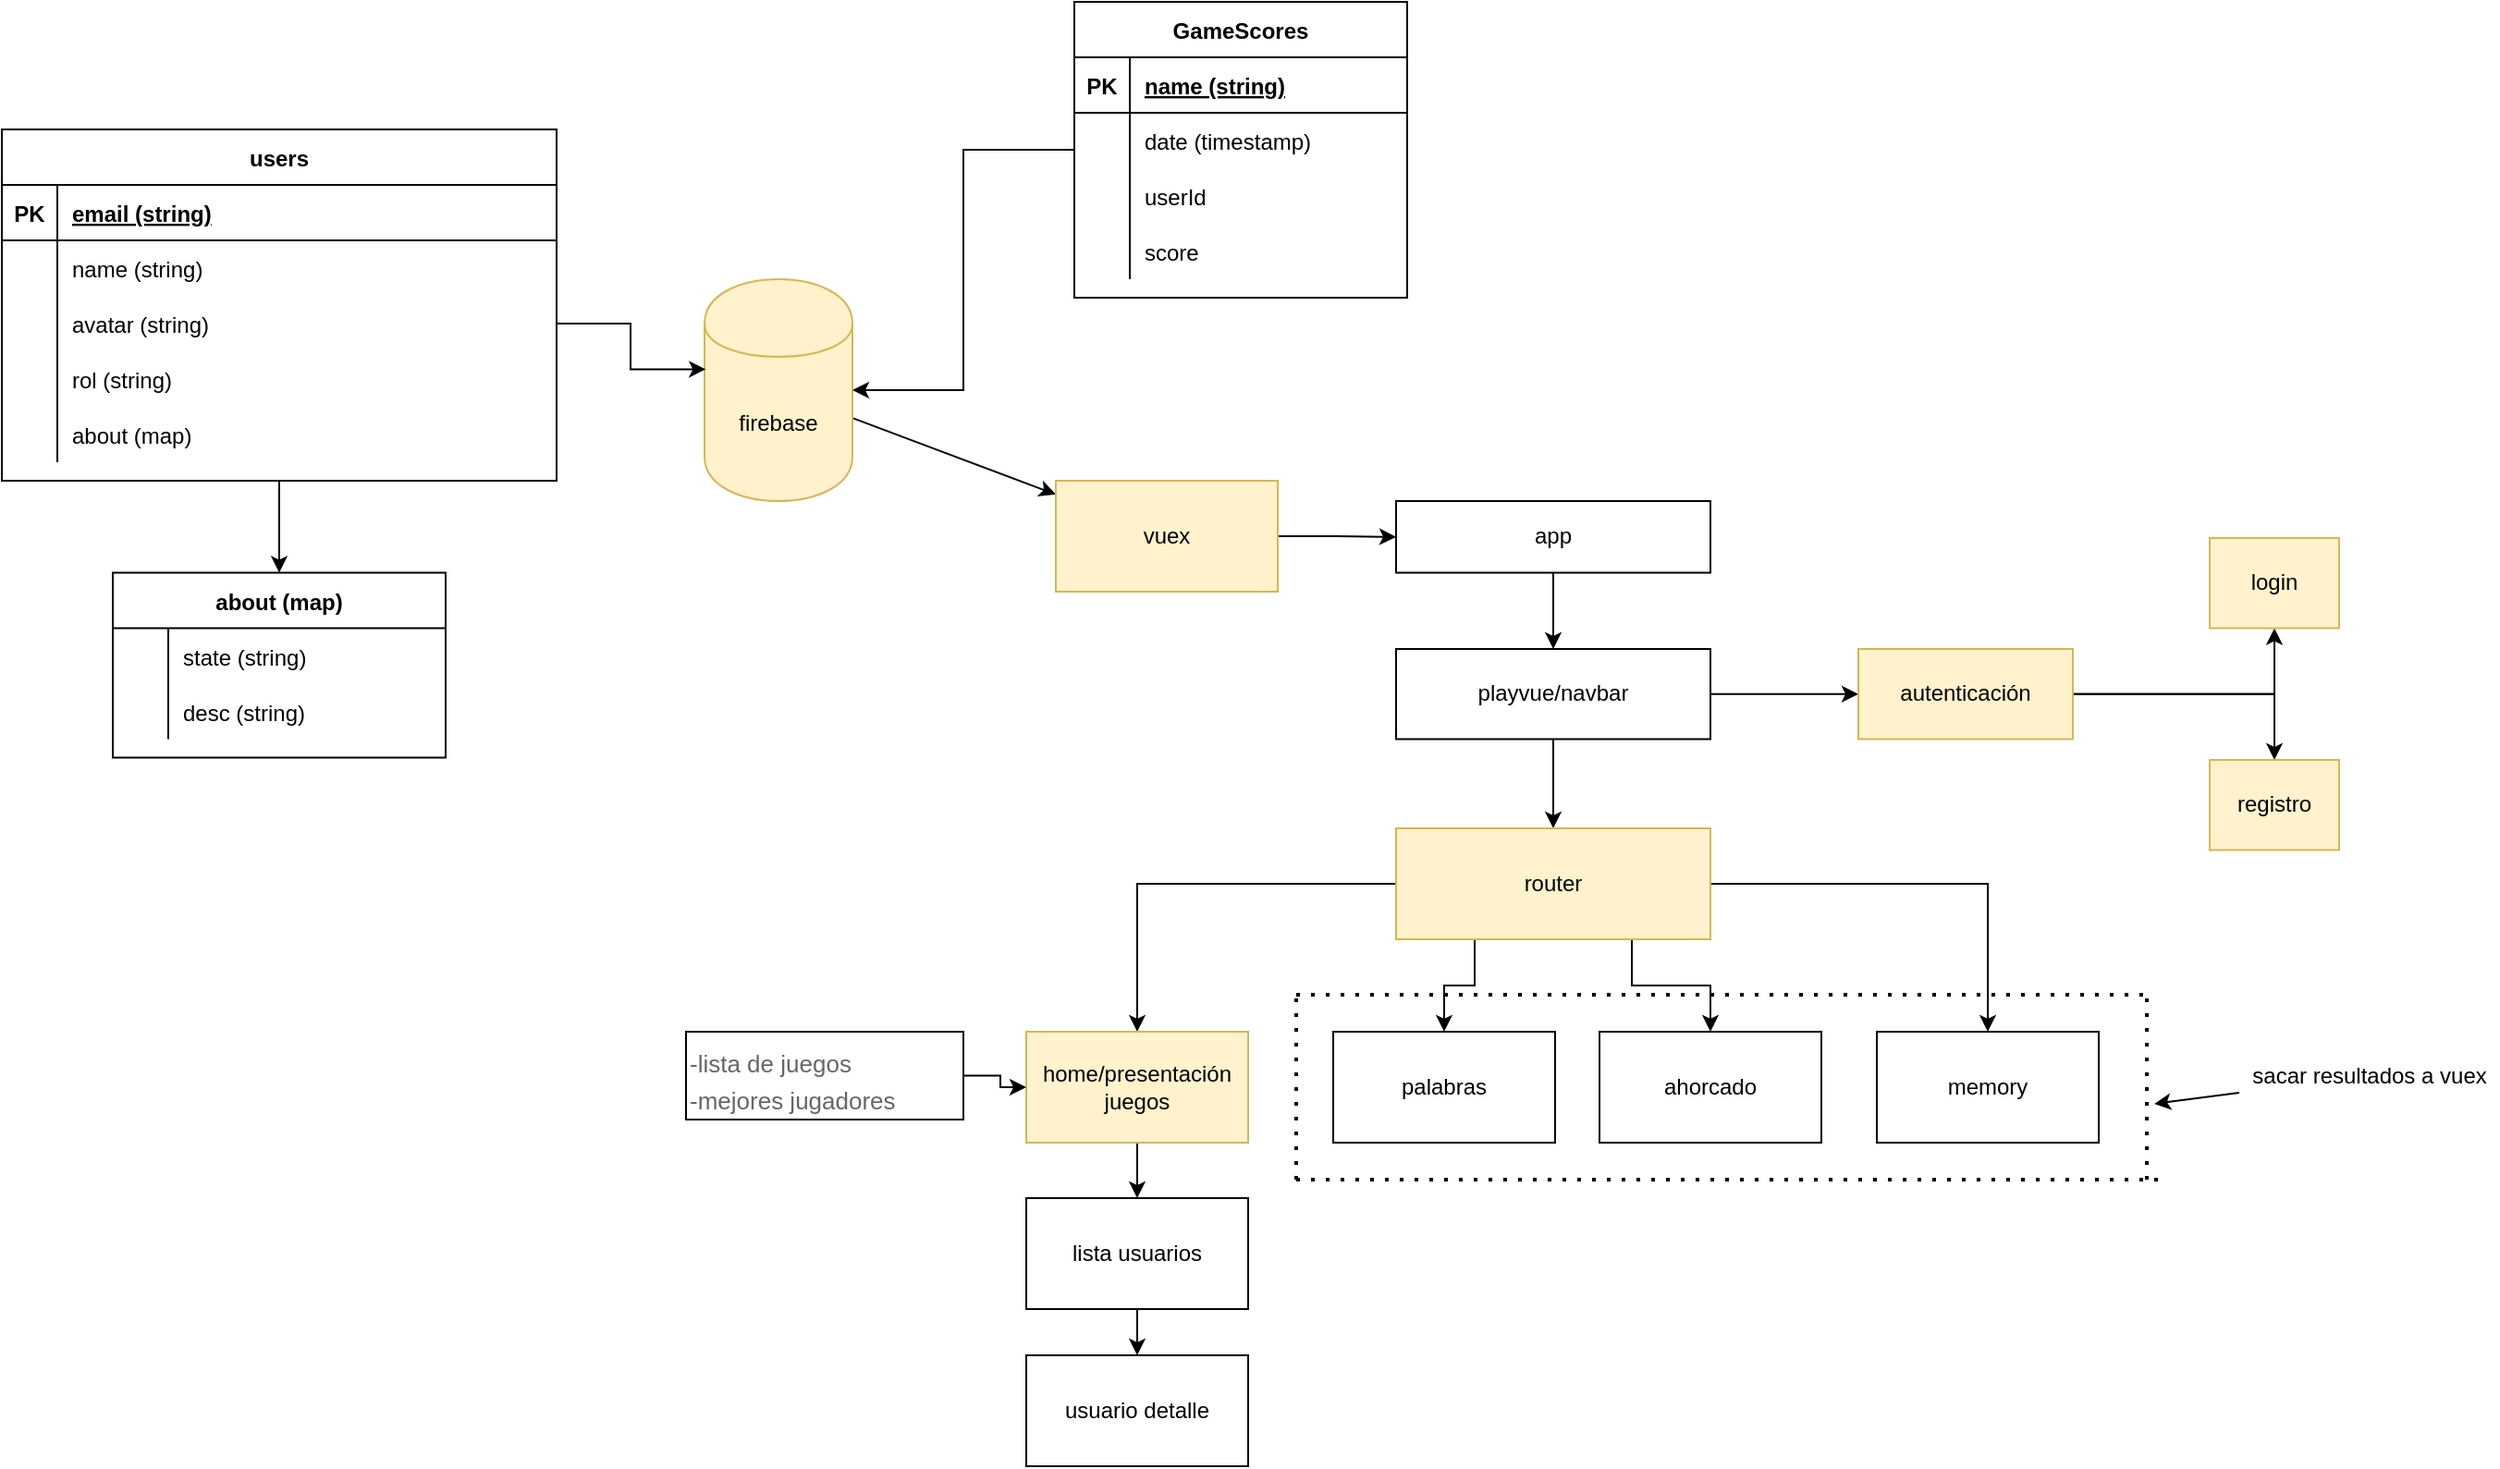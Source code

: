 <mxfile version="13.4.5" type="device"><diagram id="Yz65JsmCdJeHMyzT-jQj" name="Página-1"><mxGraphModel dx="3716" dy="1183" grid="1" gridSize="10" guides="1" tooltips="1" connect="1" arrows="1" fold="1" page="1" pageScale="1" pageWidth="827" pageHeight="1169" math="0" shadow="0"><root><mxCell id="0"/><mxCell id="1" parent="0"/><mxCell id="ZxifCQnTWuXK_v8yMoZk-3" value="" style="edgeStyle=orthogonalEdgeStyle;rounded=0;orthogonalLoop=1;jettySize=auto;html=1;" parent="1" source="ZxifCQnTWuXK_v8yMoZk-1" target="ZxifCQnTWuXK_v8yMoZk-2" edge="1"><mxGeometry relative="1" as="geometry"/></mxCell><mxCell id="ZxifCQnTWuXK_v8yMoZk-1" value="app" style="rounded=0;whiteSpace=wrap;html=1;" parent="1" vertex="1"><mxGeometry x="-96" y="300" width="170" height="38.75" as="geometry"/></mxCell><mxCell id="ZxifCQnTWuXK_v8yMoZk-5" value="" style="edgeStyle=orthogonalEdgeStyle;rounded=0;orthogonalLoop=1;jettySize=auto;html=1;" parent="1" source="ZxifCQnTWuXK_v8yMoZk-2" target="ZxifCQnTWuXK_v8yMoZk-4" edge="1"><mxGeometry relative="1" as="geometry"/></mxCell><mxCell id="ZxifCQnTWuXK_v8yMoZk-25" value="" style="edgeStyle=orthogonalEdgeStyle;rounded=0;orthogonalLoop=1;jettySize=auto;html=1;" parent="1" source="ZxifCQnTWuXK_v8yMoZk-2" target="ZxifCQnTWuXK_v8yMoZk-24" edge="1"><mxGeometry relative="1" as="geometry"/></mxCell><mxCell id="ZxifCQnTWuXK_v8yMoZk-2" value="playvue/navbar" style="rounded=0;whiteSpace=wrap;html=1;" parent="1" vertex="1"><mxGeometry x="-96" y="380" width="170" height="48.75" as="geometry"/></mxCell><mxCell id="edUMX0zz53sqkmaqKSVN-13" value="" style="edgeStyle=orthogonalEdgeStyle;rounded=0;orthogonalLoop=1;jettySize=auto;html=1;" parent="1" source="ZxifCQnTWuXK_v8yMoZk-24" target="edUMX0zz53sqkmaqKSVN-12" edge="1"><mxGeometry relative="1" as="geometry"/></mxCell><mxCell id="edUMX0zz53sqkmaqKSVN-15" value="" style="edgeStyle=orthogonalEdgeStyle;rounded=0;orthogonalLoop=1;jettySize=auto;html=1;" parent="1" source="ZxifCQnTWuXK_v8yMoZk-24" target="edUMX0zz53sqkmaqKSVN-14" edge="1"><mxGeometry relative="1" as="geometry"/></mxCell><mxCell id="ZxifCQnTWuXK_v8yMoZk-24" value="autenticación" style="rounded=0;whiteSpace=wrap;html=1;fillColor=#fff2cc;strokeColor=#d6b656;" parent="1" vertex="1"><mxGeometry x="154" y="380" width="116" height="48.75" as="geometry"/></mxCell><mxCell id="edUMX0zz53sqkmaqKSVN-14" value="registro" style="rounded=0;whiteSpace=wrap;html=1;fillColor=#fff2cc;strokeColor=#d6b656;" parent="1" vertex="1"><mxGeometry x="344" y="440" width="70" height="48.75" as="geometry"/></mxCell><mxCell id="edUMX0zz53sqkmaqKSVN-12" value="login" style="rounded=0;whiteSpace=wrap;html=1;fillColor=#fff2cc;strokeColor=#d6b656;" parent="1" vertex="1"><mxGeometry x="344" y="320" width="70" height="48.75" as="geometry"/></mxCell><mxCell id="ZxifCQnTWuXK_v8yMoZk-11" style="edgeStyle=orthogonalEdgeStyle;rounded=0;orthogonalLoop=1;jettySize=auto;html=1;entryX=0.5;entryY=0;entryDx=0;entryDy=0;" parent="1" source="ZxifCQnTWuXK_v8yMoZk-4" target="ZxifCQnTWuXK_v8yMoZk-7" edge="1"><mxGeometry relative="1" as="geometry"/></mxCell><mxCell id="ZxifCQnTWuXK_v8yMoZk-12" style="edgeStyle=orthogonalEdgeStyle;rounded=0;orthogonalLoop=1;jettySize=auto;html=1;exitX=0.25;exitY=1;exitDx=0;exitDy=0;" parent="1" source="ZxifCQnTWuXK_v8yMoZk-4" target="ZxifCQnTWuXK_v8yMoZk-8" edge="1"><mxGeometry relative="1" as="geometry"/></mxCell><mxCell id="ZxifCQnTWuXK_v8yMoZk-13" style="edgeStyle=orthogonalEdgeStyle;rounded=0;orthogonalLoop=1;jettySize=auto;html=1;exitX=0.75;exitY=1;exitDx=0;exitDy=0;" parent="1" source="ZxifCQnTWuXK_v8yMoZk-4" target="ZxifCQnTWuXK_v8yMoZk-9" edge="1"><mxGeometry relative="1" as="geometry"/></mxCell><mxCell id="ZxifCQnTWuXK_v8yMoZk-14" style="edgeStyle=orthogonalEdgeStyle;rounded=0;orthogonalLoop=1;jettySize=auto;html=1;exitX=1;exitY=0.5;exitDx=0;exitDy=0;" parent="1" source="ZxifCQnTWuXK_v8yMoZk-4" target="ZxifCQnTWuXK_v8yMoZk-10" edge="1"><mxGeometry relative="1" as="geometry"/></mxCell><mxCell id="ZxifCQnTWuXK_v8yMoZk-4" value="router" style="rounded=0;whiteSpace=wrap;html=1;fillColor=#fff2cc;strokeColor=#d6b656;" parent="1" vertex="1"><mxGeometry x="-96" y="477" width="170" height="60" as="geometry"/></mxCell><mxCell id="ZxifCQnTWuXK_v8yMoZk-16" value="" style="edgeStyle=orthogonalEdgeStyle;rounded=0;orthogonalLoop=1;jettySize=auto;html=1;" parent="1" source="ZxifCQnTWuXK_v8yMoZk-7" target="ZxifCQnTWuXK_v8yMoZk-15" edge="1"><mxGeometry relative="1" as="geometry"/></mxCell><mxCell id="ZxifCQnTWuXK_v8yMoZk-7" value="home/presentación&lt;br&gt;juegos" style="rounded=0;whiteSpace=wrap;html=1;fillColor=#fff2cc;strokeColor=#d6b656;" parent="1" vertex="1"><mxGeometry x="-296" y="587" width="120" height="60" as="geometry"/></mxCell><mxCell id="ZxifCQnTWuXK_v8yMoZk-21" value="" style="edgeStyle=orthogonalEdgeStyle;rounded=0;orthogonalLoop=1;jettySize=auto;html=1;" parent="1" source="ZxifCQnTWuXK_v8yMoZk-15" target="ZxifCQnTWuXK_v8yMoZk-20" edge="1"><mxGeometry relative="1" as="geometry"/></mxCell><mxCell id="ZxifCQnTWuXK_v8yMoZk-15" value="lista usuarios" style="rounded=0;whiteSpace=wrap;html=1;" parent="1" vertex="1"><mxGeometry x="-296" y="677" width="120" height="60" as="geometry"/></mxCell><mxCell id="ZxifCQnTWuXK_v8yMoZk-20" value="usuario detalle" style="rounded=0;whiteSpace=wrap;html=1;" parent="1" vertex="1"><mxGeometry x="-296" y="762" width="120" height="60" as="geometry"/></mxCell><mxCell id="ZxifCQnTWuXK_v8yMoZk-8" value="palabras" style="rounded=0;whiteSpace=wrap;html=1;" parent="1" vertex="1"><mxGeometry x="-130" y="587" width="120" height="60" as="geometry"/></mxCell><mxCell id="ZxifCQnTWuXK_v8yMoZk-9" value="ahorcado" style="rounded=0;whiteSpace=wrap;html=1;" parent="1" vertex="1"><mxGeometry x="14" y="587" width="120" height="60" as="geometry"/></mxCell><mxCell id="ZxifCQnTWuXK_v8yMoZk-10" value="memory" style="rounded=0;whiteSpace=wrap;html=1;" parent="1" vertex="1"><mxGeometry x="164" y="587" width="120" height="60" as="geometry"/></mxCell><mxCell id="edUMX0zz53sqkmaqKSVN-4" value="" style="rounded=0;orthogonalLoop=1;jettySize=auto;html=1;" parent="1" source="ZxifCQnTWuXK_v8yMoZk-22" target="edUMX0zz53sqkmaqKSVN-3" edge="1"><mxGeometry relative="1" as="geometry"/></mxCell><mxCell id="ZxifCQnTWuXK_v8yMoZk-22" value="firebase" style="shape=cylinder;whiteSpace=wrap;html=1;boundedLbl=1;backgroundOutline=1;fillColor=#fff2cc;strokeColor=#d6b656;" parent="1" vertex="1"><mxGeometry x="-470" y="180" width="80" height="120" as="geometry"/></mxCell><mxCell id="edUMX0zz53sqkmaqKSVN-5" value="" style="edgeStyle=orthogonalEdgeStyle;rounded=0;orthogonalLoop=1;jettySize=auto;html=1;" parent="1" source="edUMX0zz53sqkmaqKSVN-3" target="ZxifCQnTWuXK_v8yMoZk-1" edge="1"><mxGeometry relative="1" as="geometry"/></mxCell><mxCell id="edUMX0zz53sqkmaqKSVN-3" value="vuex" style="rounded=0;whiteSpace=wrap;html=1;fillColor=#fff2cc;strokeColor=#d6b656;" parent="1" vertex="1"><mxGeometry x="-280" y="289" width="120" height="60" as="geometry"/></mxCell><mxCell id="edUMX0zz53sqkmaqKSVN-6" value="" style="endArrow=none;dashed=1;html=1;dashPattern=1 3;strokeWidth=2;" parent="1" edge="1"><mxGeometry width="50" height="50" relative="1" as="geometry"><mxPoint x="-150" y="567" as="sourcePoint"/><mxPoint x="310" y="567" as="targetPoint"/></mxGeometry></mxCell><mxCell id="edUMX0zz53sqkmaqKSVN-7" value="" style="endArrow=none;dashed=1;html=1;dashPattern=1 3;strokeWidth=2;" parent="1" edge="1"><mxGeometry width="50" height="50" relative="1" as="geometry"><mxPoint x="-150" y="667" as="sourcePoint"/><mxPoint x="-150" y="567" as="targetPoint"/></mxGeometry></mxCell><mxCell id="edUMX0zz53sqkmaqKSVN-8" value="" style="endArrow=none;dashed=1;html=1;dashPattern=1 3;strokeWidth=2;" parent="1" edge="1"><mxGeometry width="50" height="50" relative="1" as="geometry"><mxPoint x="-150" y="667" as="sourcePoint"/><mxPoint x="320" y="667" as="targetPoint"/></mxGeometry></mxCell><mxCell id="edUMX0zz53sqkmaqKSVN-9" value="sacar resultados a vuex" style="text;html=1;align=center;verticalAlign=middle;resizable=0;points=[];autosize=1;" parent="1" vertex="1"><mxGeometry x="360" y="600.75" width="140" height="20" as="geometry"/></mxCell><mxCell id="edUMX0zz53sqkmaqKSVN-10" value="" style="endArrow=classic;html=1;" parent="1" source="edUMX0zz53sqkmaqKSVN-9" edge="1"><mxGeometry width="50" height="50" relative="1" as="geometry"><mxPoint x="344" y="623" as="sourcePoint"/><mxPoint x="314" y="626" as="targetPoint"/></mxGeometry></mxCell><mxCell id="edUMX0zz53sqkmaqKSVN-11" value="" style="endArrow=none;dashed=1;html=1;dashPattern=1 3;strokeWidth=2;" parent="1" edge="1"><mxGeometry width="50" height="50" relative="1" as="geometry"><mxPoint x="310" y="667" as="sourcePoint"/><mxPoint x="310" y="567" as="targetPoint"/></mxGeometry></mxCell><mxCell id="edUMX0zz53sqkmaqKSVN-20" value="" style="edgeStyle=orthogonalEdgeStyle;rounded=0;orthogonalLoop=1;jettySize=auto;html=1;" parent="1" source="edUMX0zz53sqkmaqKSVN-19" target="ZxifCQnTWuXK_v8yMoZk-7" edge="1"><mxGeometry relative="1" as="geometry"/></mxCell><mxCell id="edUMX0zz53sqkmaqKSVN-19" value="&lt;font style=&quot;font-size: 13px&quot;&gt;-lista de juegos&lt;br&gt;-mejores jugadores&lt;br&gt;&lt;/font&gt;" style="strokeWidth=1;shadow=0;dashed=0;align=center;html=1;shape=mxgraph.mockup.text.bulletedList;textColor=#666666;mainText=,,,,;textSize=17;bulletStyle=none;fillColor=none;align=left;verticalAlign=top;fontSize=17;fontColor=#666666;" parent="1" vertex="1"><mxGeometry x="-480" y="587" width="150" height="47.5" as="geometry"/></mxCell><mxCell id="dC7V1QnRZg4UjVKvkjUv-54" style="edgeStyle=orthogonalEdgeStyle;rounded=0;orthogonalLoop=1;jettySize=auto;html=1;entryX=0.5;entryY=0;entryDx=0;entryDy=0;" edge="1" parent="1" source="dC7V1QnRZg4UjVKvkjUv-17" target="dC7V1QnRZg4UjVKvkjUv-33"><mxGeometry relative="1" as="geometry"/></mxCell><mxCell id="dC7V1QnRZg4UjVKvkjUv-17" value="users" style="shape=table;startSize=30;container=1;collapsible=1;childLayout=tableLayout;fixedRows=1;rowLines=0;fontStyle=1;align=center;resizeLast=1;" vertex="1" parent="1"><mxGeometry x="-850" y="99" width="300" height="190" as="geometry"/></mxCell><mxCell id="dC7V1QnRZg4UjVKvkjUv-18" value="" style="shape=partialRectangle;collapsible=0;dropTarget=0;pointerEvents=0;fillColor=none;top=0;left=0;bottom=1;right=0;points=[[0,0.5],[1,0.5]];portConstraint=eastwest;" vertex="1" parent="dC7V1QnRZg4UjVKvkjUv-17"><mxGeometry y="30" width="300" height="30" as="geometry"/></mxCell><mxCell id="dC7V1QnRZg4UjVKvkjUv-19" value="PK" style="shape=partialRectangle;connectable=0;fillColor=none;top=0;left=0;bottom=0;right=0;fontStyle=1;overflow=hidden;" vertex="1" parent="dC7V1QnRZg4UjVKvkjUv-18"><mxGeometry width="30" height="30" as="geometry"/></mxCell><mxCell id="dC7V1QnRZg4UjVKvkjUv-20" value="email (string)" style="shape=partialRectangle;connectable=0;fillColor=none;top=0;left=0;bottom=0;right=0;align=left;spacingLeft=6;fontStyle=5;overflow=hidden;" vertex="1" parent="dC7V1QnRZg4UjVKvkjUv-18"><mxGeometry x="30" width="270" height="30" as="geometry"/></mxCell><mxCell id="dC7V1QnRZg4UjVKvkjUv-21" value="" style="shape=partialRectangle;collapsible=0;dropTarget=0;pointerEvents=0;fillColor=none;top=0;left=0;bottom=0;right=0;points=[[0,0.5],[1,0.5]];portConstraint=eastwest;" vertex="1" parent="dC7V1QnRZg4UjVKvkjUv-17"><mxGeometry y="60" width="300" height="30" as="geometry"/></mxCell><mxCell id="dC7V1QnRZg4UjVKvkjUv-22" value="" style="shape=partialRectangle;connectable=0;fillColor=none;top=0;left=0;bottom=0;right=0;editable=1;overflow=hidden;" vertex="1" parent="dC7V1QnRZg4UjVKvkjUv-21"><mxGeometry width="30" height="30" as="geometry"/></mxCell><mxCell id="dC7V1QnRZg4UjVKvkjUv-23" value="name (string)" style="shape=partialRectangle;connectable=0;fillColor=none;top=0;left=0;bottom=0;right=0;align=left;spacingLeft=6;overflow=hidden;" vertex="1" parent="dC7V1QnRZg4UjVKvkjUv-21"><mxGeometry x="30" width="270" height="30" as="geometry"/></mxCell><mxCell id="dC7V1QnRZg4UjVKvkjUv-24" value="" style="shape=partialRectangle;collapsible=0;dropTarget=0;pointerEvents=0;fillColor=none;top=0;left=0;bottom=0;right=0;points=[[0,0.5],[1,0.5]];portConstraint=eastwest;" vertex="1" parent="dC7V1QnRZg4UjVKvkjUv-17"><mxGeometry y="90" width="300" height="30" as="geometry"/></mxCell><mxCell id="dC7V1QnRZg4UjVKvkjUv-25" value="" style="shape=partialRectangle;connectable=0;fillColor=none;top=0;left=0;bottom=0;right=0;editable=1;overflow=hidden;" vertex="1" parent="dC7V1QnRZg4UjVKvkjUv-24"><mxGeometry width="30" height="30" as="geometry"/></mxCell><mxCell id="dC7V1QnRZg4UjVKvkjUv-26" value="avatar (string)" style="shape=partialRectangle;connectable=0;fillColor=none;top=0;left=0;bottom=0;right=0;align=left;spacingLeft=6;overflow=hidden;" vertex="1" parent="dC7V1QnRZg4UjVKvkjUv-24"><mxGeometry x="30" width="270" height="30" as="geometry"/></mxCell><mxCell id="dC7V1QnRZg4UjVKvkjUv-27" value="" style="shape=partialRectangle;collapsible=0;dropTarget=0;pointerEvents=0;fillColor=none;top=0;left=0;bottom=0;right=0;points=[[0,0.5],[1,0.5]];portConstraint=eastwest;" vertex="1" parent="dC7V1QnRZg4UjVKvkjUv-17"><mxGeometry y="120" width="300" height="30" as="geometry"/></mxCell><mxCell id="dC7V1QnRZg4UjVKvkjUv-28" value="" style="shape=partialRectangle;connectable=0;fillColor=none;top=0;left=0;bottom=0;right=0;editable=1;overflow=hidden;" vertex="1" parent="dC7V1QnRZg4UjVKvkjUv-27"><mxGeometry width="30" height="30" as="geometry"/></mxCell><mxCell id="dC7V1QnRZg4UjVKvkjUv-29" value="rol (string)" style="shape=partialRectangle;connectable=0;fillColor=none;top=0;left=0;bottom=0;right=0;align=left;spacingLeft=6;overflow=hidden;" vertex="1" parent="dC7V1QnRZg4UjVKvkjUv-27"><mxGeometry x="30" width="270" height="30" as="geometry"/></mxCell><mxCell id="dC7V1QnRZg4UjVKvkjUv-30" style="shape=partialRectangle;collapsible=0;dropTarget=0;pointerEvents=0;fillColor=none;top=0;left=0;bottom=0;right=0;points=[[0,0.5],[1,0.5]];portConstraint=eastwest;" vertex="1" parent="dC7V1QnRZg4UjVKvkjUv-17"><mxGeometry y="150" width="300" height="30" as="geometry"/></mxCell><mxCell id="dC7V1QnRZg4UjVKvkjUv-31" style="shape=partialRectangle;connectable=0;fillColor=none;top=0;left=0;bottom=0;right=0;editable=1;overflow=hidden;" vertex="1" parent="dC7V1QnRZg4UjVKvkjUv-30"><mxGeometry width="30" height="30" as="geometry"/></mxCell><mxCell id="dC7V1QnRZg4UjVKvkjUv-32" value="about (map)" style="shape=partialRectangle;connectable=0;fillColor=none;top=0;left=0;bottom=0;right=0;align=left;spacingLeft=6;overflow=hidden;" vertex="1" parent="dC7V1QnRZg4UjVKvkjUv-30"><mxGeometry x="30" width="270" height="30" as="geometry"/></mxCell><mxCell id="dC7V1QnRZg4UjVKvkjUv-33" value="about (map)" style="shape=table;startSize=30;container=1;collapsible=1;childLayout=tableLayout;fixedRows=1;rowLines=0;fontStyle=1;align=center;resizeLast=1;" vertex="1" parent="1"><mxGeometry x="-790" y="338.75" width="180" height="100" as="geometry"/></mxCell><mxCell id="dC7V1QnRZg4UjVKvkjUv-37" value="" style="shape=partialRectangle;collapsible=0;dropTarget=0;pointerEvents=0;fillColor=none;top=0;left=0;bottom=0;right=0;points=[[0,0.5],[1,0.5]];portConstraint=eastwest;" vertex="1" parent="dC7V1QnRZg4UjVKvkjUv-33"><mxGeometry y="30" width="180" height="30" as="geometry"/></mxCell><mxCell id="dC7V1QnRZg4UjVKvkjUv-38" value="" style="shape=partialRectangle;connectable=0;fillColor=none;top=0;left=0;bottom=0;right=0;editable=1;overflow=hidden;" vertex="1" parent="dC7V1QnRZg4UjVKvkjUv-37"><mxGeometry width="30" height="30" as="geometry"/></mxCell><mxCell id="dC7V1QnRZg4UjVKvkjUv-39" value="state (string)" style="shape=partialRectangle;connectable=0;fillColor=none;top=0;left=0;bottom=0;right=0;align=left;spacingLeft=6;overflow=hidden;" vertex="1" parent="dC7V1QnRZg4UjVKvkjUv-37"><mxGeometry x="30" width="150" height="30" as="geometry"/></mxCell><mxCell id="dC7V1QnRZg4UjVKvkjUv-40" value="" style="shape=partialRectangle;collapsible=0;dropTarget=0;pointerEvents=0;fillColor=none;top=0;left=0;bottom=0;right=0;points=[[0,0.5],[1,0.5]];portConstraint=eastwest;" vertex="1" parent="dC7V1QnRZg4UjVKvkjUv-33"><mxGeometry y="60" width="180" height="30" as="geometry"/></mxCell><mxCell id="dC7V1QnRZg4UjVKvkjUv-41" value="" style="shape=partialRectangle;connectable=0;fillColor=none;top=0;left=0;bottom=0;right=0;editable=1;overflow=hidden;" vertex="1" parent="dC7V1QnRZg4UjVKvkjUv-40"><mxGeometry width="30" height="30" as="geometry"/></mxCell><mxCell id="dC7V1QnRZg4UjVKvkjUv-42" value="desc (string)" style="shape=partialRectangle;connectable=0;fillColor=none;top=0;left=0;bottom=0;right=0;align=left;spacingLeft=6;overflow=hidden;" vertex="1" parent="dC7V1QnRZg4UjVKvkjUv-40"><mxGeometry x="30" width="150" height="30" as="geometry"/></mxCell><mxCell id="dC7V1QnRZg4UjVKvkjUv-70" style="edgeStyle=orthogonalEdgeStyle;rounded=0;orthogonalLoop=1;jettySize=auto;html=1;" edge="1" parent="1" source="dC7V1QnRZg4UjVKvkjUv-56" target="ZxifCQnTWuXK_v8yMoZk-22"><mxGeometry relative="1" as="geometry"/></mxCell><mxCell id="dC7V1QnRZg4UjVKvkjUv-56" value="GameScores" style="shape=table;startSize=30;container=1;collapsible=1;childLayout=tableLayout;fixedRows=1;rowLines=0;fontStyle=1;align=center;resizeLast=1;" vertex="1" parent="1"><mxGeometry x="-270" y="30" width="180" height="160" as="geometry"/></mxCell><mxCell id="dC7V1QnRZg4UjVKvkjUv-57" value="" style="shape=partialRectangle;collapsible=0;dropTarget=0;pointerEvents=0;fillColor=none;top=0;left=0;bottom=1;right=0;points=[[0,0.5],[1,0.5]];portConstraint=eastwest;" vertex="1" parent="dC7V1QnRZg4UjVKvkjUv-56"><mxGeometry y="30" width="180" height="30" as="geometry"/></mxCell><mxCell id="dC7V1QnRZg4UjVKvkjUv-58" value="PK" style="shape=partialRectangle;connectable=0;fillColor=none;top=0;left=0;bottom=0;right=0;fontStyle=1;overflow=hidden;" vertex="1" parent="dC7V1QnRZg4UjVKvkjUv-57"><mxGeometry width="30" height="30" as="geometry"/></mxCell><mxCell id="dC7V1QnRZg4UjVKvkjUv-59" value="name (string)" style="shape=partialRectangle;connectable=0;fillColor=none;top=0;left=0;bottom=0;right=0;align=left;spacingLeft=6;fontStyle=5;overflow=hidden;" vertex="1" parent="dC7V1QnRZg4UjVKvkjUv-57"><mxGeometry x="30" width="150" height="30" as="geometry"/></mxCell><mxCell id="dC7V1QnRZg4UjVKvkjUv-60" value="" style="shape=partialRectangle;collapsible=0;dropTarget=0;pointerEvents=0;fillColor=none;top=0;left=0;bottom=0;right=0;points=[[0,0.5],[1,0.5]];portConstraint=eastwest;" vertex="1" parent="dC7V1QnRZg4UjVKvkjUv-56"><mxGeometry y="60" width="180" height="30" as="geometry"/></mxCell><mxCell id="dC7V1QnRZg4UjVKvkjUv-61" value="" style="shape=partialRectangle;connectable=0;fillColor=none;top=0;left=0;bottom=0;right=0;editable=1;overflow=hidden;" vertex="1" parent="dC7V1QnRZg4UjVKvkjUv-60"><mxGeometry width="30" height="30" as="geometry"/></mxCell><mxCell id="dC7V1QnRZg4UjVKvkjUv-62" value="date (timestamp)" style="shape=partialRectangle;connectable=0;fillColor=none;top=0;left=0;bottom=0;right=0;align=left;spacingLeft=6;overflow=hidden;" vertex="1" parent="dC7V1QnRZg4UjVKvkjUv-60"><mxGeometry x="30" width="150" height="30" as="geometry"/></mxCell><mxCell id="dC7V1QnRZg4UjVKvkjUv-63" value="" style="shape=partialRectangle;collapsible=0;dropTarget=0;pointerEvents=0;fillColor=none;top=0;left=0;bottom=0;right=0;points=[[0,0.5],[1,0.5]];portConstraint=eastwest;" vertex="1" parent="dC7V1QnRZg4UjVKvkjUv-56"><mxGeometry y="90" width="180" height="30" as="geometry"/></mxCell><mxCell id="dC7V1QnRZg4UjVKvkjUv-64" value="" style="shape=partialRectangle;connectable=0;fillColor=none;top=0;left=0;bottom=0;right=0;editable=1;overflow=hidden;" vertex="1" parent="dC7V1QnRZg4UjVKvkjUv-63"><mxGeometry width="30" height="30" as="geometry"/></mxCell><mxCell id="dC7V1QnRZg4UjVKvkjUv-65" value="userId" style="shape=partialRectangle;connectable=0;fillColor=none;top=0;left=0;bottom=0;right=0;align=left;spacingLeft=6;overflow=hidden;" vertex="1" parent="dC7V1QnRZg4UjVKvkjUv-63"><mxGeometry x="30" width="150" height="30" as="geometry"/></mxCell><mxCell id="dC7V1QnRZg4UjVKvkjUv-66" value="" style="shape=partialRectangle;collapsible=0;dropTarget=0;pointerEvents=0;fillColor=none;top=0;left=0;bottom=0;right=0;points=[[0,0.5],[1,0.5]];portConstraint=eastwest;" vertex="1" parent="dC7V1QnRZg4UjVKvkjUv-56"><mxGeometry y="120" width="180" height="30" as="geometry"/></mxCell><mxCell id="dC7V1QnRZg4UjVKvkjUv-67" value="" style="shape=partialRectangle;connectable=0;fillColor=none;top=0;left=0;bottom=0;right=0;editable=1;overflow=hidden;" vertex="1" parent="dC7V1QnRZg4UjVKvkjUv-66"><mxGeometry width="30" height="30" as="geometry"/></mxCell><mxCell id="dC7V1QnRZg4UjVKvkjUv-68" value="score" style="shape=partialRectangle;connectable=0;fillColor=none;top=0;left=0;bottom=0;right=0;align=left;spacingLeft=6;overflow=hidden;" vertex="1" parent="dC7V1QnRZg4UjVKvkjUv-66"><mxGeometry x="30" width="150" height="30" as="geometry"/></mxCell><mxCell id="dC7V1QnRZg4UjVKvkjUv-69" style="edgeStyle=orthogonalEdgeStyle;rounded=0;orthogonalLoop=1;jettySize=auto;html=1;entryX=0.008;entryY=0.406;entryDx=0;entryDy=0;entryPerimeter=0;" edge="1" parent="1" source="dC7V1QnRZg4UjVKvkjUv-24" target="ZxifCQnTWuXK_v8yMoZk-22"><mxGeometry relative="1" as="geometry"/></mxCell></root></mxGraphModel></diagram></mxfile>
